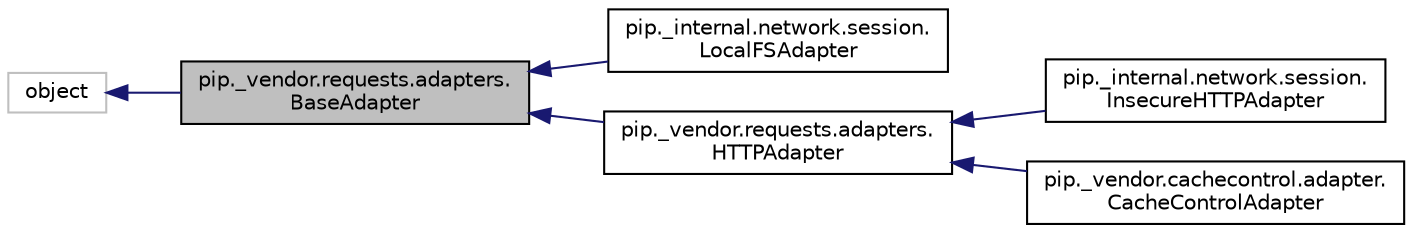 digraph "pip._vendor.requests.adapters.BaseAdapter"
{
 // LATEX_PDF_SIZE
  edge [fontname="Helvetica",fontsize="10",labelfontname="Helvetica",labelfontsize="10"];
  node [fontname="Helvetica",fontsize="10",shape=record];
  rankdir="LR";
  Node1 [label="pip._vendor.requests.adapters.\lBaseAdapter",height=0.2,width=0.4,color="black", fillcolor="grey75", style="filled", fontcolor="black",tooltip=" "];
  Node2 -> Node1 [dir="back",color="midnightblue",fontsize="10",style="solid"];
  Node2 [label="object",height=0.2,width=0.4,color="grey75", fillcolor="white", style="filled",tooltip=" "];
  Node1 -> Node3 [dir="back",color="midnightblue",fontsize="10",style="solid"];
  Node3 [label="pip._internal.network.session.\lLocalFSAdapter",height=0.2,width=0.4,color="black", fillcolor="white", style="filled",URL="$classpip_1_1__internal_1_1network_1_1session_1_1LocalFSAdapter.html",tooltip=" "];
  Node1 -> Node4 [dir="back",color="midnightblue",fontsize="10",style="solid"];
  Node4 [label="pip._vendor.requests.adapters.\lHTTPAdapter",height=0.2,width=0.4,color="black", fillcolor="white", style="filled",URL="$classpip_1_1__vendor_1_1requests_1_1adapters_1_1HTTPAdapter.html",tooltip=" "];
  Node4 -> Node5 [dir="back",color="midnightblue",fontsize="10",style="solid"];
  Node5 [label="pip._internal.network.session.\lInsecureHTTPAdapter",height=0.2,width=0.4,color="black", fillcolor="white", style="filled",URL="$classpip_1_1__internal_1_1network_1_1session_1_1InsecureHTTPAdapter.html",tooltip=" "];
  Node4 -> Node6 [dir="back",color="midnightblue",fontsize="10",style="solid"];
  Node6 [label="pip._vendor.cachecontrol.adapter.\lCacheControlAdapter",height=0.2,width=0.4,color="black", fillcolor="white", style="filled",URL="$classpip_1_1__vendor_1_1cachecontrol_1_1adapter_1_1CacheControlAdapter.html",tooltip=" "];
}
